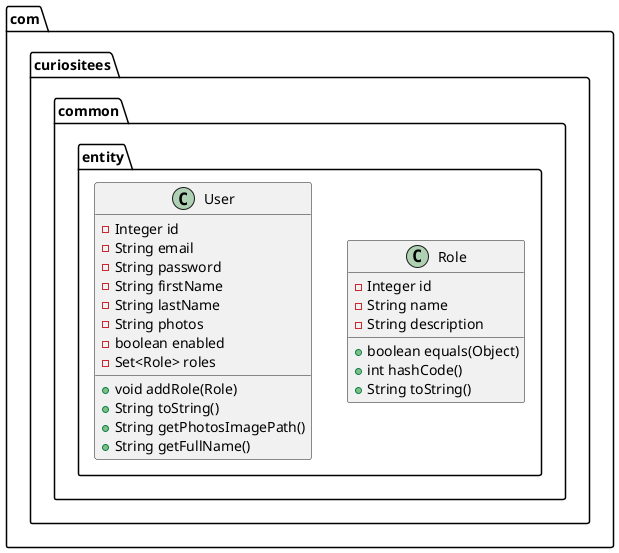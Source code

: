 @startuml
class com.curiositees.common.entity.Role {
- Integer id
- String name
- String description
+ boolean equals(Object)
+ int hashCode()
+ String toString()
}


class com.curiositees.common.entity.User {
- Integer id
- String email
- String password
- String firstName
- String lastName
- String photos
- boolean enabled
- Set<Role> roles
+ void addRole(Role)
+ String toString()
+ String getPhotosImagePath()
+ String getFullName()
}


@enduml